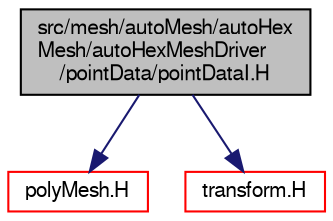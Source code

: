 digraph "src/mesh/autoMesh/autoHexMesh/autoHexMeshDriver/pointData/pointDataI.H"
{
  bgcolor="transparent";
  edge [fontname="FreeSans",fontsize="10",labelfontname="FreeSans",labelfontsize="10"];
  node [fontname="FreeSans",fontsize="10",shape=record];
  Node0 [label="src/mesh/autoMesh/autoHex\lMesh/autoHexMeshDriver\l/pointData/pointDataI.H",height=0.2,width=0.4,color="black", fillcolor="grey75", style="filled", fontcolor="black"];
  Node0 -> Node1 [color="midnightblue",fontsize="10",style="solid",fontname="FreeSans"];
  Node1 [label="polyMesh.H",height=0.2,width=0.4,color="red",URL="$a11630.html"];
  Node0 -> Node220 [color="midnightblue",fontsize="10",style="solid",fontname="FreeSans"];
  Node220 [label="transform.H",height=0.2,width=0.4,color="red",URL="$a12779.html",tooltip="3D tensor transformation operations. "];
}
